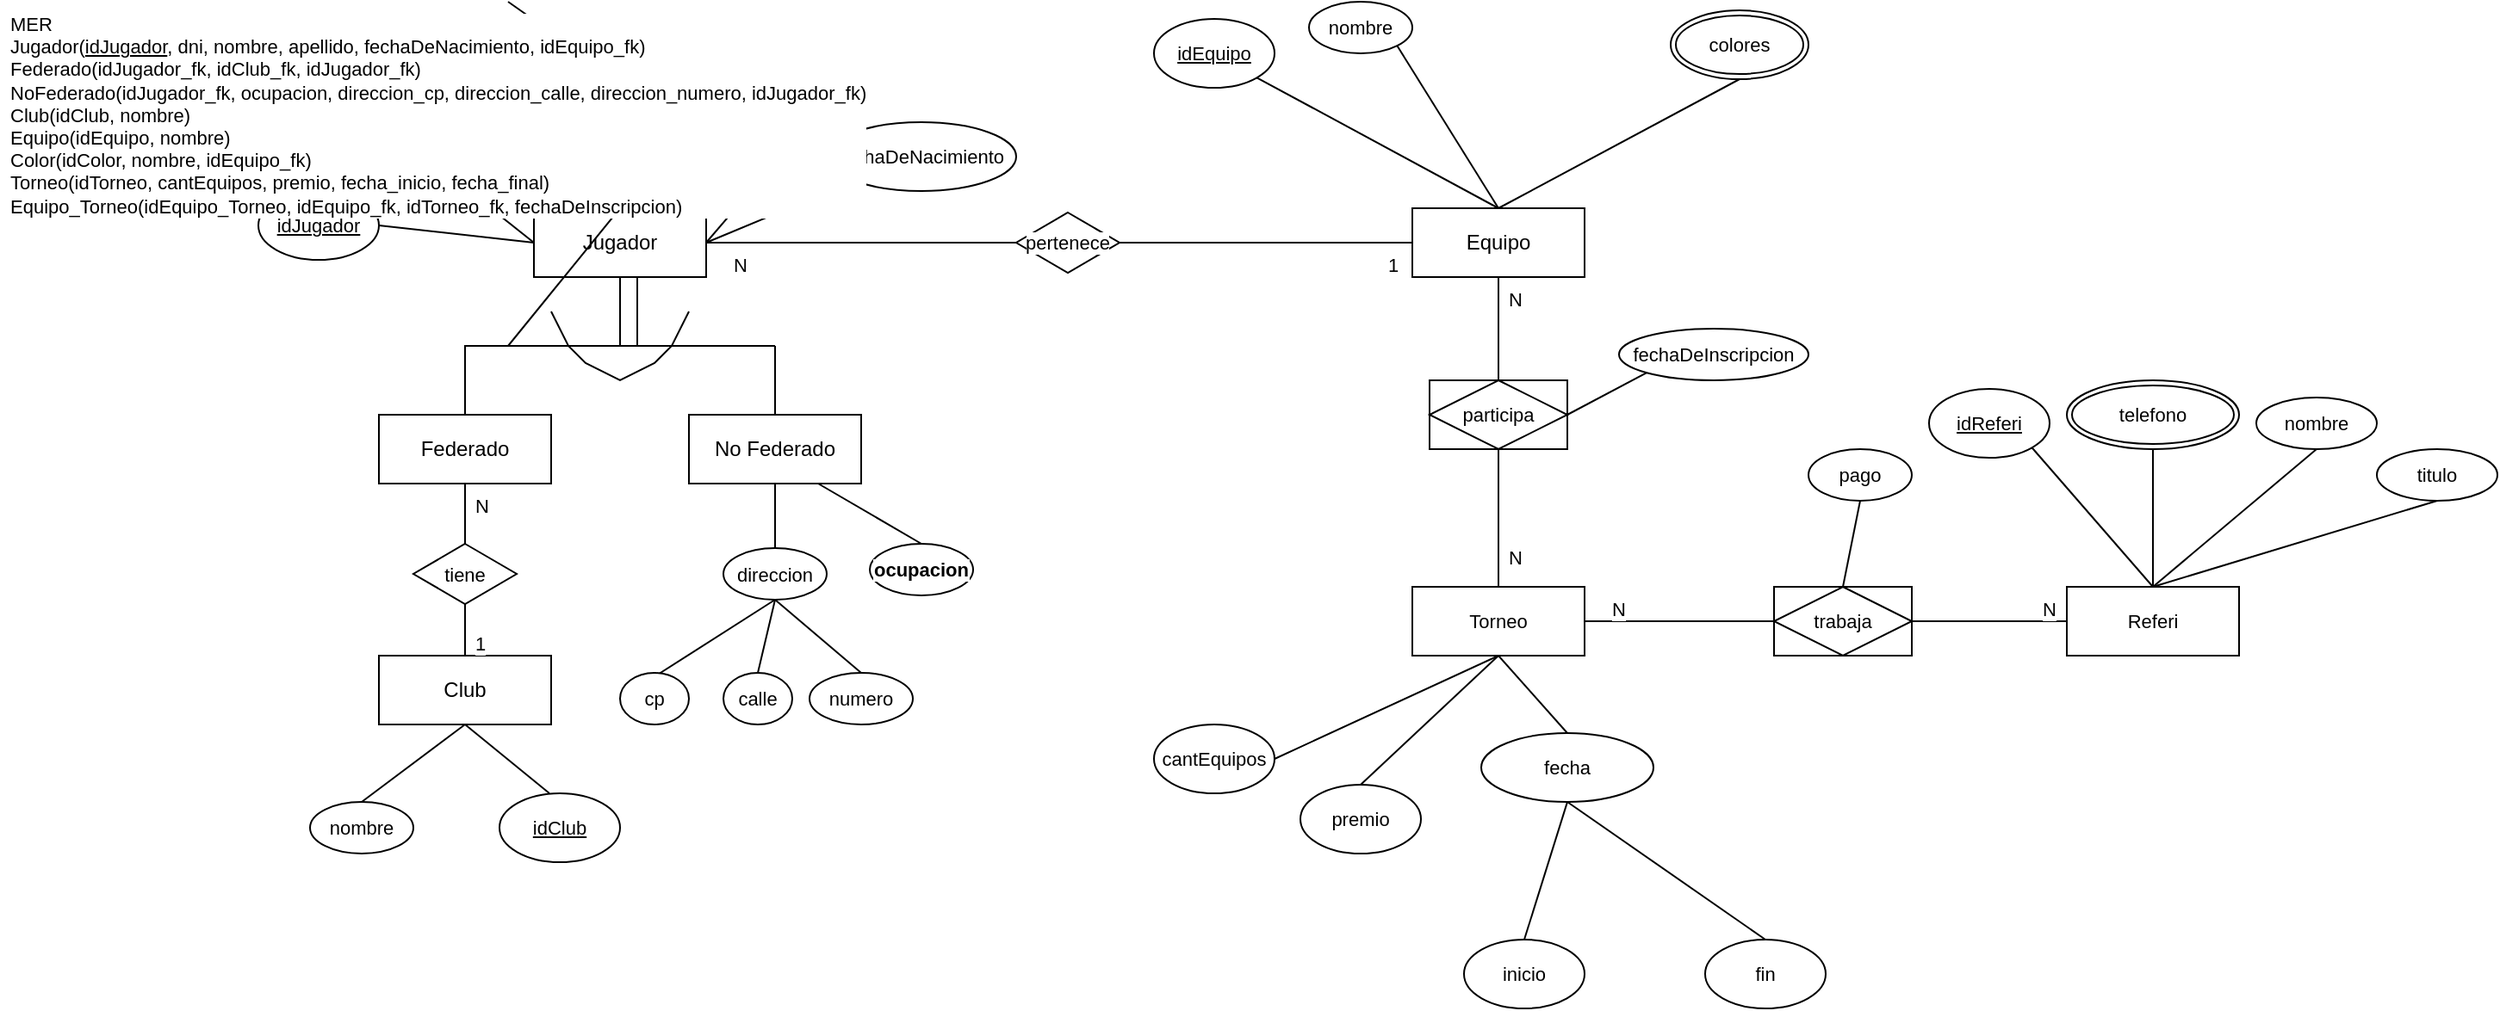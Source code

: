 <mxfile version="28.2.4">
  <diagram name="Página-1" id="o_vclZa8i1B72Egsuipd">
    <mxGraphModel dx="2219" dy="1725" grid="1" gridSize="10" guides="1" tooltips="1" connect="1" arrows="1" fold="1" page="1" pageScale="1" pageWidth="827" pageHeight="1169" math="0" shadow="0">
      <root>
        <mxCell id="0" />
        <mxCell id="1" parent="0" />
        <mxCell id="Htsk9jUAKjOqGIlY0f94-7" style="edgeStyle=none;shape=connector;rounded=0;orthogonalLoop=1;jettySize=auto;html=1;exitX=0.5;exitY=1;exitDx=0;exitDy=0;entryX=0.5;entryY=0;entryDx=0;entryDy=0;strokeColor=default;align=center;verticalAlign=middle;fontFamily=Helvetica;fontSize=11;fontColor=default;labelBackgroundColor=default;endArrow=none;" edge="1" parent="1" source="Htsk9jUAKjOqGIlY0f94-2" target="Htsk9jUAKjOqGIlY0f94-3">
          <mxGeometry relative="1" as="geometry">
            <Array as="points">
              <mxPoint x="150" y="60" />
              <mxPoint x="240" y="60" />
              <mxPoint x="60" y="60" />
            </Array>
          </mxGeometry>
        </mxCell>
        <mxCell id="Htsk9jUAKjOqGIlY0f94-39" style="edgeStyle=none;shape=connector;rounded=0;orthogonalLoop=1;jettySize=auto;html=1;exitX=1;exitY=0.5;exitDx=0;exitDy=0;entryX=0;entryY=0.5;entryDx=0;entryDy=0;strokeColor=default;align=center;verticalAlign=middle;fontFamily=Helvetica;fontSize=11;fontColor=default;labelBackgroundColor=default;endArrow=none;" edge="1" parent="1" source="Htsk9jUAKjOqGIlY0f94-51" target="Htsk9jUAKjOqGIlY0f94-38">
          <mxGeometry relative="1" as="geometry" />
        </mxCell>
        <mxCell id="Htsk9jUAKjOqGIlY0f94-2" value="Jugador" style="whiteSpace=wrap;html=1;align=center;" vertex="1" parent="1">
          <mxGeometry x="100" y="-20" width="100" height="40" as="geometry" />
        </mxCell>
        <mxCell id="Htsk9jUAKjOqGIlY0f94-3" value="Federado" style="whiteSpace=wrap;html=1;align=center;" vertex="1" parent="1">
          <mxGeometry x="10" y="100" width="100" height="40" as="geometry" />
        </mxCell>
        <mxCell id="Htsk9jUAKjOqGIlY0f94-9" style="edgeStyle=none;shape=connector;rounded=0;orthogonalLoop=1;jettySize=auto;html=1;exitX=0.5;exitY=0;exitDx=0;exitDy=0;strokeColor=default;align=center;verticalAlign=middle;fontFamily=Helvetica;fontSize=11;fontColor=default;labelBackgroundColor=default;endArrow=none;" edge="1" parent="1" source="Htsk9jUAKjOqGIlY0f94-4">
          <mxGeometry relative="1" as="geometry">
            <mxPoint x="240" y="60" as="targetPoint" />
          </mxGeometry>
        </mxCell>
        <mxCell id="Htsk9jUAKjOqGIlY0f94-4" value="No Federado" style="whiteSpace=wrap;html=1;align=center;" vertex="1" parent="1">
          <mxGeometry x="190" y="100" width="100" height="40" as="geometry" />
        </mxCell>
        <mxCell id="Htsk9jUAKjOqGIlY0f94-11" value="" style="endArrow=none;html=1;rounded=0;strokeColor=default;align=center;verticalAlign=middle;fontFamily=Helvetica;fontSize=11;fontColor=default;labelBackgroundColor=default;" edge="1" parent="1">
          <mxGeometry width="50" height="50" relative="1" as="geometry">
            <mxPoint x="110" y="40" as="sourcePoint" />
            <mxPoint x="190" y="40" as="targetPoint" />
            <Array as="points">
              <mxPoint x="120" y="60" />
              <mxPoint x="130" y="70" />
              <mxPoint x="150" y="80" />
              <mxPoint x="170" y="70" />
              <mxPoint x="180" y="60" />
            </Array>
          </mxGeometry>
        </mxCell>
        <mxCell id="Htsk9jUAKjOqGIlY0f94-12" value="" style="endArrow=none;html=1;rounded=0;strokeColor=default;align=center;verticalAlign=middle;fontFamily=Helvetica;fontSize=11;fontColor=default;labelBackgroundColor=default;" edge="1" parent="1">
          <mxGeometry width="50" height="50" relative="1" as="geometry">
            <mxPoint x="160" y="60" as="sourcePoint" />
            <mxPoint x="160" y="20" as="targetPoint" />
          </mxGeometry>
        </mxCell>
        <mxCell id="Htsk9jUAKjOqGIlY0f94-20" style="edgeStyle=none;shape=connector;rounded=0;orthogonalLoop=1;jettySize=auto;html=1;exitX=1;exitY=1;exitDx=0;exitDy=0;entryX=0;entryY=0.5;entryDx=0;entryDy=0;strokeColor=default;align=center;verticalAlign=middle;fontFamily=Helvetica;fontSize=11;fontColor=default;labelBackgroundColor=default;endArrow=none;" edge="1" parent="1" source="Htsk9jUAKjOqGIlY0f94-13" target="Htsk9jUAKjOqGIlY0f94-2">
          <mxGeometry relative="1" as="geometry" />
        </mxCell>
        <mxCell id="Htsk9jUAKjOqGIlY0f94-13" value="dni" style="ellipse;whiteSpace=wrap;html=1;align=center;fontFamily=Helvetica;fontSize=11;fontColor=default;labelBackgroundColor=default;" vertex="1" parent="1">
          <mxGeometry x="10" y="-70" width="40" height="30" as="geometry" />
        </mxCell>
        <mxCell id="Htsk9jUAKjOqGIlY0f94-22" style="edgeStyle=none;shape=connector;rounded=0;orthogonalLoop=1;jettySize=auto;html=1;exitX=0.5;exitY=1;exitDx=0;exitDy=0;entryX=0.5;entryY=0;entryDx=0;entryDy=0;strokeColor=default;align=center;verticalAlign=middle;fontFamily=Helvetica;fontSize=11;fontColor=default;labelBackgroundColor=default;endArrow=none;" edge="1" parent="1" source="Htsk9jUAKjOqGIlY0f94-14" target="Htsk9jUAKjOqGIlY0f94-2">
          <mxGeometry relative="1" as="geometry" />
        </mxCell>
        <mxCell id="Htsk9jUAKjOqGIlY0f94-14" value="nombre" style="ellipse;whiteSpace=wrap;html=1;align=center;fontFamily=Helvetica;fontSize=11;fontColor=default;labelBackgroundColor=default;" vertex="1" parent="1">
          <mxGeometry x="70" y="-110" width="60" height="30" as="geometry" />
        </mxCell>
        <mxCell id="Htsk9jUAKjOqGIlY0f94-23" style="edgeStyle=none;shape=connector;rounded=0;orthogonalLoop=1;jettySize=auto;html=1;exitX=0.5;exitY=1;exitDx=0;exitDy=0;entryX=0.5;entryY=0;entryDx=0;entryDy=0;strokeColor=default;align=center;verticalAlign=middle;fontFamily=Helvetica;fontSize=11;fontColor=default;labelBackgroundColor=default;endArrow=none;" edge="1" parent="1" source="Htsk9jUAKjOqGIlY0f94-101" target="Htsk9jUAKjOqGIlY0f94-2">
          <mxGeometry relative="1" as="geometry" />
        </mxCell>
        <mxCell id="Htsk9jUAKjOqGIlY0f94-15" value="apellido" style="ellipse;whiteSpace=wrap;html=1;align=center;fontFamily=Helvetica;fontSize=11;fontColor=default;labelBackgroundColor=default;" vertex="1" parent="1">
          <mxGeometry x="140" y="-110" width="60" height="30" as="geometry" />
        </mxCell>
        <mxCell id="Htsk9jUAKjOqGIlY0f94-24" style="edgeStyle=none;shape=connector;rounded=0;orthogonalLoop=1;jettySize=auto;html=1;exitX=0.5;exitY=1;exitDx=0;exitDy=0;entryX=1;entryY=0.5;entryDx=0;entryDy=0;strokeColor=default;align=center;verticalAlign=middle;fontFamily=Helvetica;fontSize=11;fontColor=default;labelBackgroundColor=default;endArrow=none;" edge="1" parent="1" source="Htsk9jUAKjOqGIlY0f94-16" target="Htsk9jUAKjOqGIlY0f94-2">
          <mxGeometry relative="1" as="geometry" />
        </mxCell>
        <mxCell id="Htsk9jUAKjOqGIlY0f94-16" value="edad" style="ellipse;whiteSpace=wrap;html=1;align=center;dashed=1;fontFamily=Helvetica;fontSize=11;fontColor=default;labelBackgroundColor=default;" vertex="1" parent="1">
          <mxGeometry x="230" y="-100" width="60" height="30" as="geometry" />
        </mxCell>
        <mxCell id="Htsk9jUAKjOqGIlY0f94-25" style="edgeStyle=none;shape=connector;rounded=0;orthogonalLoop=1;jettySize=auto;html=1;exitX=0;exitY=1;exitDx=0;exitDy=0;entryX=1;entryY=0.5;entryDx=0;entryDy=0;strokeColor=default;align=center;verticalAlign=middle;fontFamily=Helvetica;fontSize=11;fontColor=default;labelBackgroundColor=default;endArrow=none;" edge="1" parent="1" source="Htsk9jUAKjOqGIlY0f94-17" target="Htsk9jUAKjOqGIlY0f94-2">
          <mxGeometry relative="1" as="geometry" />
        </mxCell>
        <mxCell id="Htsk9jUAKjOqGIlY0f94-17" value="fechaDeNacimiento" style="ellipse;whiteSpace=wrap;html=1;align=center;fontFamily=Helvetica;fontSize=11;fontColor=default;labelBackgroundColor=default;" vertex="1" parent="1">
          <mxGeometry x="270" y="-70" width="110" height="40" as="geometry" />
        </mxCell>
        <mxCell id="Htsk9jUAKjOqGIlY0f94-19" style="edgeStyle=none;shape=connector;rounded=0;orthogonalLoop=1;jettySize=auto;html=1;exitX=1;exitY=0.5;exitDx=0;exitDy=0;entryX=0;entryY=0.5;entryDx=0;entryDy=0;strokeColor=default;align=center;verticalAlign=middle;fontFamily=Helvetica;fontSize=11;fontColor=default;labelBackgroundColor=default;endArrow=none;" edge="1" parent="1" source="Htsk9jUAKjOqGIlY0f94-18" target="Htsk9jUAKjOqGIlY0f94-2">
          <mxGeometry relative="1" as="geometry" />
        </mxCell>
        <mxCell id="Htsk9jUAKjOqGIlY0f94-18" value="idJugador" style="ellipse;whiteSpace=wrap;html=1;align=center;fontStyle=4;fontFamily=Helvetica;fontSize=11;fontColor=default;labelBackgroundColor=default;" vertex="1" parent="1">
          <mxGeometry x="-60" y="-30" width="70" height="40" as="geometry" />
        </mxCell>
        <mxCell id="Htsk9jUAKjOqGIlY0f94-29" style="edgeStyle=none;shape=connector;rounded=0;orthogonalLoop=1;jettySize=auto;html=1;exitX=0.5;exitY=0;exitDx=0;exitDy=0;entryX=0.75;entryY=1;entryDx=0;entryDy=0;strokeColor=default;align=center;verticalAlign=middle;fontFamily=Helvetica;fontSize=11;fontColor=default;labelBackgroundColor=default;endArrow=none;" edge="1" parent="1" source="Htsk9jUAKjOqGIlY0f94-28" target="Htsk9jUAKjOqGIlY0f94-4">
          <mxGeometry relative="1" as="geometry" />
        </mxCell>
        <mxCell id="Htsk9jUAKjOqGIlY0f94-28" value="ocupacion" style="ellipse;whiteSpace=wrap;html=1;align=center;fontFamily=Helvetica;fontSize=11;fontColor=default;labelBackgroundColor=default;fontStyle=1" vertex="1" parent="1">
          <mxGeometry x="295" y="175" width="60" height="30" as="geometry" />
        </mxCell>
        <mxCell id="Htsk9jUAKjOqGIlY0f94-31" value="" style="edgeStyle=none;shape=connector;rounded=0;orthogonalLoop=1;jettySize=auto;html=1;strokeColor=default;align=center;verticalAlign=middle;fontFamily=Helvetica;fontSize=11;fontColor=default;labelBackgroundColor=default;endArrow=none;entryX=0.5;entryY=1;entryDx=0;entryDy=0;" edge="1" parent="1" source="Htsk9jUAKjOqGIlY0f94-30" target="Htsk9jUAKjOqGIlY0f94-4">
          <mxGeometry relative="1" as="geometry" />
        </mxCell>
        <mxCell id="Htsk9jUAKjOqGIlY0f94-35" style="edgeStyle=none;shape=connector;rounded=0;orthogonalLoop=1;jettySize=auto;html=1;exitX=0.5;exitY=1;exitDx=0;exitDy=0;entryX=0.5;entryY=0;entryDx=0;entryDy=0;strokeColor=default;align=center;verticalAlign=middle;fontFamily=Helvetica;fontSize=11;fontColor=default;labelBackgroundColor=default;endArrow=none;" edge="1" parent="1" source="Htsk9jUAKjOqGIlY0f94-30" target="Htsk9jUAKjOqGIlY0f94-32">
          <mxGeometry relative="1" as="geometry" />
        </mxCell>
        <mxCell id="Htsk9jUAKjOqGIlY0f94-36" style="edgeStyle=none;shape=connector;rounded=0;orthogonalLoop=1;jettySize=auto;html=1;exitX=0.5;exitY=1;exitDx=0;exitDy=0;entryX=0.5;entryY=0;entryDx=0;entryDy=0;strokeColor=default;align=center;verticalAlign=middle;fontFamily=Helvetica;fontSize=11;fontColor=default;labelBackgroundColor=default;endArrow=none;" edge="1" parent="1" source="Htsk9jUAKjOqGIlY0f94-30" target="Htsk9jUAKjOqGIlY0f94-33">
          <mxGeometry relative="1" as="geometry" />
        </mxCell>
        <mxCell id="Htsk9jUAKjOqGIlY0f94-37" style="edgeStyle=none;shape=connector;rounded=0;orthogonalLoop=1;jettySize=auto;html=1;exitX=0.5;exitY=1;exitDx=0;exitDy=0;entryX=0;entryY=0.5;entryDx=0;entryDy=0;strokeColor=default;align=center;verticalAlign=middle;fontFamily=Helvetica;fontSize=11;fontColor=default;labelBackgroundColor=default;endArrow=none;" edge="1" parent="1" source="Htsk9jUAKjOqGIlY0f94-30" target="Htsk9jUAKjOqGIlY0f94-34">
          <mxGeometry relative="1" as="geometry" />
        </mxCell>
        <mxCell id="Htsk9jUAKjOqGIlY0f94-30" value="direccion" style="ellipse;whiteSpace=wrap;html=1;align=center;fontFamily=Helvetica;fontSize=11;fontColor=default;labelBackgroundColor=default;" vertex="1" parent="1">
          <mxGeometry x="210" y="177.5" width="60" height="30" as="geometry" />
        </mxCell>
        <mxCell id="Htsk9jUAKjOqGIlY0f94-32" value="numero" style="ellipse;whiteSpace=wrap;html=1;align=center;fontFamily=Helvetica;fontSize=11;fontColor=default;labelBackgroundColor=default;" vertex="1" parent="1">
          <mxGeometry x="260" y="250" width="60" height="30" as="geometry" />
        </mxCell>
        <mxCell id="Htsk9jUAKjOqGIlY0f94-33" value="calle" style="ellipse;whiteSpace=wrap;html=1;align=center;fontFamily=Helvetica;fontSize=11;fontColor=default;labelBackgroundColor=default;" vertex="1" parent="1">
          <mxGeometry x="210" y="250" width="40" height="30" as="geometry" />
        </mxCell>
        <mxCell id="Htsk9jUAKjOqGIlY0f94-34" value="cp" style="ellipse;whiteSpace=wrap;html=1;align=center;fontFamily=Helvetica;fontSize=11;fontColor=default;labelBackgroundColor=default;" vertex="1" parent="1">
          <mxGeometry x="150" y="250" width="40" height="30" as="geometry" />
        </mxCell>
        <mxCell id="Htsk9jUAKjOqGIlY0f94-68" style="edgeStyle=none;shape=connector;rounded=0;orthogonalLoop=1;jettySize=auto;html=1;exitX=0.5;exitY=1;exitDx=0;exitDy=0;entryX=0.5;entryY=0;entryDx=0;entryDy=0;strokeColor=default;align=center;verticalAlign=middle;fontFamily=Helvetica;fontSize=11;fontColor=default;labelBackgroundColor=default;endArrow=none;" edge="1" parent="1" source="Htsk9jUAKjOqGIlY0f94-38" target="Htsk9jUAKjOqGIlY0f94-67">
          <mxGeometry relative="1" as="geometry" />
        </mxCell>
        <mxCell id="Htsk9jUAKjOqGIlY0f94-38" value="Equipo" style="whiteSpace=wrap;html=1;align=center;" vertex="1" parent="1">
          <mxGeometry x="610" y="-20" width="100" height="40" as="geometry" />
        </mxCell>
        <mxCell id="Htsk9jUAKjOqGIlY0f94-41" style="edgeStyle=none;shape=connector;rounded=0;orthogonalLoop=1;jettySize=auto;html=1;exitX=0.5;exitY=0;exitDx=0;exitDy=0;entryX=0.5;entryY=1;entryDx=0;entryDy=0;strokeColor=default;align=center;verticalAlign=middle;fontFamily=Helvetica;fontSize=11;fontColor=default;labelBackgroundColor=default;endArrow=none;" edge="1" parent="1" source="Htsk9jUAKjOqGIlY0f94-42" target="Htsk9jUAKjOqGIlY0f94-3">
          <mxGeometry relative="1" as="geometry" />
        </mxCell>
        <mxCell id="Htsk9jUAKjOqGIlY0f94-40" value="Club" style="whiteSpace=wrap;html=1;align=center;" vertex="1" parent="1">
          <mxGeometry x="10" y="240" width="100" height="40" as="geometry" />
        </mxCell>
        <mxCell id="Htsk9jUAKjOqGIlY0f94-43" value="" style="edgeStyle=none;shape=connector;rounded=0;orthogonalLoop=1;jettySize=auto;html=1;exitX=0.5;exitY=0;exitDx=0;exitDy=0;entryX=0.5;entryY=1;entryDx=0;entryDy=0;strokeColor=default;align=center;verticalAlign=middle;fontFamily=Helvetica;fontSize=11;fontColor=default;labelBackgroundColor=default;endArrow=none;" edge="1" parent="1" source="Htsk9jUAKjOqGIlY0f94-40" target="Htsk9jUAKjOqGIlY0f94-42">
          <mxGeometry relative="1" as="geometry">
            <mxPoint x="60" y="230" as="sourcePoint" />
            <mxPoint x="60" y="140" as="targetPoint" />
          </mxGeometry>
        </mxCell>
        <mxCell id="Htsk9jUAKjOqGIlY0f94-42" value="tiene" style="shape=rhombus;perimeter=rhombusPerimeter;whiteSpace=wrap;html=1;align=center;fontFamily=Helvetica;fontSize=11;fontColor=default;labelBackgroundColor=default;" vertex="1" parent="1">
          <mxGeometry x="30" y="175" width="60" height="35" as="geometry" />
        </mxCell>
        <mxCell id="Htsk9jUAKjOqGIlY0f94-45" style="edgeStyle=none;shape=connector;rounded=0;orthogonalLoop=1;jettySize=auto;html=1;exitX=0.414;exitY=0;exitDx=0;exitDy=0;entryX=0.5;entryY=1;entryDx=0;entryDy=0;strokeColor=default;align=center;verticalAlign=middle;fontFamily=Helvetica;fontSize=11;fontColor=default;labelBackgroundColor=default;endArrow=none;exitPerimeter=0;" edge="1" parent="1" source="Htsk9jUAKjOqGIlY0f94-44" target="Htsk9jUAKjOqGIlY0f94-40">
          <mxGeometry relative="1" as="geometry" />
        </mxCell>
        <mxCell id="Htsk9jUAKjOqGIlY0f94-44" value="idClub" style="ellipse;whiteSpace=wrap;html=1;align=center;fontStyle=4;fontFamily=Helvetica;fontSize=11;fontColor=default;labelBackgroundColor=default;" vertex="1" parent="1">
          <mxGeometry x="80" y="320" width="70" height="40" as="geometry" />
        </mxCell>
        <mxCell id="Htsk9jUAKjOqGIlY0f94-47" style="edgeStyle=none;shape=connector;rounded=0;orthogonalLoop=1;jettySize=auto;html=1;exitX=0.5;exitY=0;exitDx=0;exitDy=0;strokeColor=default;align=center;verticalAlign=middle;fontFamily=Helvetica;fontSize=11;fontColor=default;labelBackgroundColor=default;endArrow=none;entryX=0.5;entryY=1;entryDx=0;entryDy=0;" edge="1" parent="1" source="Htsk9jUAKjOqGIlY0f94-46" target="Htsk9jUAKjOqGIlY0f94-40">
          <mxGeometry relative="1" as="geometry">
            <mxPoint x="10" y="260" as="targetPoint" />
          </mxGeometry>
        </mxCell>
        <mxCell id="Htsk9jUAKjOqGIlY0f94-46" value="nombre" style="ellipse;whiteSpace=wrap;html=1;align=center;fontFamily=Helvetica;fontSize=11;fontColor=default;labelBackgroundColor=default;" vertex="1" parent="1">
          <mxGeometry x="-30" y="325" width="60" height="30" as="geometry" />
        </mxCell>
        <mxCell id="Htsk9jUAKjOqGIlY0f94-49" value="1" style="text;strokeColor=none;fillColor=none;spacingLeft=4;spacingRight=4;overflow=hidden;rotatable=0;points=[[0,0.5],[1,0.5]];portConstraint=eastwest;fontSize=11;whiteSpace=wrap;html=1;fontFamily=Helvetica;fontColor=default;labelBackgroundColor=default;" vertex="1" parent="1">
          <mxGeometry x="60" y="220" width="40" height="30" as="geometry" />
        </mxCell>
        <mxCell id="Htsk9jUAKjOqGIlY0f94-50" value="N" style="text;strokeColor=none;fillColor=none;spacingLeft=4;spacingRight=4;overflow=hidden;rotatable=0;points=[[0,0.5],[1,0.5]];portConstraint=eastwest;fontSize=11;whiteSpace=wrap;html=1;fontFamily=Helvetica;fontColor=default;labelBackgroundColor=default;" vertex="1" parent="1">
          <mxGeometry x="60" y="140" width="40" height="30" as="geometry" />
        </mxCell>
        <mxCell id="Htsk9jUAKjOqGIlY0f94-52" value="" style="edgeStyle=none;shape=connector;rounded=0;orthogonalLoop=1;jettySize=auto;html=1;exitX=1;exitY=0.5;exitDx=0;exitDy=0;entryX=0;entryY=0.5;entryDx=0;entryDy=0;strokeColor=default;align=center;verticalAlign=middle;fontFamily=Helvetica;fontSize=11;fontColor=default;labelBackgroundColor=default;endArrow=none;" edge="1" parent="1" source="Htsk9jUAKjOqGIlY0f94-2" target="Htsk9jUAKjOqGIlY0f94-51">
          <mxGeometry relative="1" as="geometry">
            <mxPoint x="200" as="sourcePoint" />
            <mxPoint x="610" as="targetPoint" />
          </mxGeometry>
        </mxCell>
        <mxCell id="Htsk9jUAKjOqGIlY0f94-51" value="pertenece" style="shape=rhombus;perimeter=rhombusPerimeter;whiteSpace=wrap;html=1;align=center;fontFamily=Helvetica;fontSize=11;fontColor=default;labelBackgroundColor=default;" vertex="1" parent="1">
          <mxGeometry x="380" y="-17.5" width="60" height="35" as="geometry" />
        </mxCell>
        <mxCell id="Htsk9jUAKjOqGIlY0f94-53" value="N" style="text;strokeColor=none;fillColor=none;spacingLeft=4;spacingRight=4;overflow=hidden;rotatable=0;points=[[0,0.5],[1,0.5]];portConstraint=eastwest;fontSize=11;whiteSpace=wrap;html=1;fontFamily=Helvetica;fontColor=default;labelBackgroundColor=default;" vertex="1" parent="1">
          <mxGeometry x="210" width="20" height="30" as="geometry" />
        </mxCell>
        <mxCell id="Htsk9jUAKjOqGIlY0f94-54" value="1" style="text;strokeColor=none;fillColor=none;spacingLeft=4;spacingRight=4;overflow=hidden;rotatable=0;points=[[0,0.5],[1,0.5]];portConstraint=eastwest;fontSize=11;whiteSpace=wrap;html=1;fontFamily=Helvetica;fontColor=default;labelBackgroundColor=default;" vertex="1" parent="1">
          <mxGeometry x="590" width="20" height="30" as="geometry" />
        </mxCell>
        <mxCell id="Htsk9jUAKjOqGIlY0f94-58" style="edgeStyle=none;shape=connector;rounded=0;orthogonalLoop=1;jettySize=auto;html=1;exitX=1;exitY=1;exitDx=0;exitDy=0;entryX=0.5;entryY=0;entryDx=0;entryDy=0;strokeColor=default;align=center;verticalAlign=middle;fontFamily=Helvetica;fontSize=11;fontColor=default;labelBackgroundColor=default;endArrow=none;" edge="1" parent="1" source="Htsk9jUAKjOqGIlY0f94-55" target="Htsk9jUAKjOqGIlY0f94-38">
          <mxGeometry relative="1" as="geometry" />
        </mxCell>
        <mxCell id="Htsk9jUAKjOqGIlY0f94-55" value="nombre" style="ellipse;whiteSpace=wrap;html=1;align=center;fontFamily=Helvetica;fontSize=11;fontColor=default;labelBackgroundColor=default;" vertex="1" parent="1">
          <mxGeometry x="550" y="-140" width="60" height="30" as="geometry" />
        </mxCell>
        <mxCell id="Htsk9jUAKjOqGIlY0f94-104" style="edgeStyle=none;shape=connector;rounded=0;orthogonalLoop=1;jettySize=auto;html=1;exitX=0;exitY=1;exitDx=0;exitDy=0;entryX=1;entryY=0.5;entryDx=0;entryDy=0;strokeColor=default;align=center;verticalAlign=middle;fontFamily=Helvetica;fontSize=11;fontColor=default;labelBackgroundColor=default;endArrow=none;" edge="1" parent="1" source="Htsk9jUAKjOqGIlY0f94-56" target="Htsk9jUAKjOqGIlY0f94-72">
          <mxGeometry relative="1" as="geometry" />
        </mxCell>
        <mxCell id="Htsk9jUAKjOqGIlY0f94-56" value="fechaDeInscripcion" style="ellipse;whiteSpace=wrap;html=1;align=center;fontFamily=Helvetica;fontSize=11;fontColor=default;labelBackgroundColor=default;" vertex="1" parent="1">
          <mxGeometry x="730" y="50" width="110" height="30" as="geometry" />
        </mxCell>
        <mxCell id="Htsk9jUAKjOqGIlY0f94-63" style="edgeStyle=none;shape=connector;rounded=0;orthogonalLoop=1;jettySize=auto;html=1;exitX=0.5;exitY=1;exitDx=0;exitDy=0;entryX=0.5;entryY=0;entryDx=0;entryDy=0;strokeColor=default;align=center;verticalAlign=middle;fontFamily=Helvetica;fontSize=11;fontColor=default;labelBackgroundColor=default;endArrow=none;" edge="1" parent="1" source="Htsk9jUAKjOqGIlY0f94-61" target="Htsk9jUAKjOqGIlY0f94-38">
          <mxGeometry relative="1" as="geometry" />
        </mxCell>
        <mxCell id="Htsk9jUAKjOqGIlY0f94-61" value="colores" style="ellipse;shape=doubleEllipse;margin=3;whiteSpace=wrap;html=1;align=center;fontFamily=Helvetica;fontSize=11;fontColor=default;labelBackgroundColor=default;" vertex="1" parent="1">
          <mxGeometry x="760" y="-135" width="80" height="40" as="geometry" />
        </mxCell>
        <mxCell id="Htsk9jUAKjOqGIlY0f94-66" style="edgeStyle=none;shape=connector;rounded=0;orthogonalLoop=1;jettySize=auto;html=1;exitX=1;exitY=1;exitDx=0;exitDy=0;strokeColor=default;align=center;verticalAlign=middle;fontFamily=Helvetica;fontSize=11;fontColor=default;labelBackgroundColor=default;endArrow=none;" edge="1" parent="1" source="Htsk9jUAKjOqGIlY0f94-65">
          <mxGeometry relative="1" as="geometry">
            <mxPoint x="660" y="-20" as="targetPoint" />
          </mxGeometry>
        </mxCell>
        <mxCell id="Htsk9jUAKjOqGIlY0f94-65" value="idEquipo" style="ellipse;whiteSpace=wrap;html=1;align=center;fontStyle=4;fontFamily=Helvetica;fontSize=11;fontColor=default;labelBackgroundColor=default;" vertex="1" parent="1">
          <mxGeometry x="460" y="-130" width="70" height="40" as="geometry" />
        </mxCell>
        <mxCell id="Htsk9jUAKjOqGIlY0f94-87" style="edgeStyle=none;shape=connector;rounded=0;orthogonalLoop=1;jettySize=auto;html=1;exitX=1;exitY=0.5;exitDx=0;exitDy=0;entryX=0;entryY=0.5;entryDx=0;entryDy=0;strokeColor=default;align=center;verticalAlign=middle;fontFamily=Helvetica;fontSize=11;fontColor=default;labelBackgroundColor=default;endArrow=none;" edge="1" parent="1" source="Htsk9jUAKjOqGIlY0f94-67" target="Htsk9jUAKjOqGIlY0f94-85">
          <mxGeometry relative="1" as="geometry" />
        </mxCell>
        <mxCell id="Htsk9jUAKjOqGIlY0f94-67" value="Torneo" style="whiteSpace=wrap;html=1;align=center;fontFamily=Helvetica;fontSize=11;fontColor=default;labelBackgroundColor=default;" vertex="1" parent="1">
          <mxGeometry x="610" y="200" width="100" height="40" as="geometry" />
        </mxCell>
        <mxCell id="Htsk9jUAKjOqGIlY0f94-70" value="N" style="text;strokeColor=none;fillColor=none;spacingLeft=4;spacingRight=4;overflow=hidden;rotatable=0;points=[[0,0.5],[1,0.5]];portConstraint=eastwest;fontSize=11;whiteSpace=wrap;html=1;fontFamily=Helvetica;fontColor=default;labelBackgroundColor=default;" vertex="1" parent="1">
          <mxGeometry x="660" y="170" width="20" height="30" as="geometry" />
        </mxCell>
        <mxCell id="Htsk9jUAKjOqGIlY0f94-71" value="N" style="text;strokeColor=none;fillColor=none;spacingLeft=4;spacingRight=4;overflow=hidden;rotatable=0;points=[[0,0.5],[1,0.5]];portConstraint=eastwest;fontSize=11;whiteSpace=wrap;html=1;fontFamily=Helvetica;fontColor=default;labelBackgroundColor=default;" vertex="1" parent="1">
          <mxGeometry x="660" y="20" width="20" height="30" as="geometry" />
        </mxCell>
        <mxCell id="Htsk9jUAKjOqGIlY0f94-72" value="participa" style="shape=associativeEntity;whiteSpace=wrap;html=1;align=center;fontFamily=Helvetica;fontSize=11;fontColor=default;labelBackgroundColor=default;" vertex="1" parent="1">
          <mxGeometry x="620" y="80" width="80" height="40" as="geometry" />
        </mxCell>
        <mxCell id="Htsk9jUAKjOqGIlY0f94-74" style="edgeStyle=none;shape=connector;rounded=0;orthogonalLoop=1;jettySize=auto;html=1;exitX=0.5;exitY=0;exitDx=0;exitDy=0;entryX=0.5;entryY=1;entryDx=0;entryDy=0;strokeColor=default;align=center;verticalAlign=middle;fontFamily=Helvetica;fontSize=11;fontColor=default;labelBackgroundColor=default;endArrow=none;" edge="1" parent="1" source="Htsk9jUAKjOqGIlY0f94-73" target="Htsk9jUAKjOqGIlY0f94-67">
          <mxGeometry relative="1" as="geometry" />
        </mxCell>
        <mxCell id="Htsk9jUAKjOqGIlY0f94-78" style="edgeStyle=none;shape=connector;rounded=0;orthogonalLoop=1;jettySize=auto;html=1;exitX=0.5;exitY=1;exitDx=0;exitDy=0;entryX=0.5;entryY=0;entryDx=0;entryDy=0;strokeColor=default;align=center;verticalAlign=middle;fontFamily=Helvetica;fontSize=11;fontColor=default;labelBackgroundColor=default;endArrow=none;" edge="1" parent="1" source="Htsk9jUAKjOqGIlY0f94-73" target="Htsk9jUAKjOqGIlY0f94-76">
          <mxGeometry relative="1" as="geometry" />
        </mxCell>
        <mxCell id="Htsk9jUAKjOqGIlY0f94-73" value="fecha" style="ellipse;whiteSpace=wrap;html=1;align=center;fontFamily=Helvetica;fontSize=11;fontColor=default;labelBackgroundColor=default;" vertex="1" parent="1">
          <mxGeometry x="650" y="285" width="100" height="40" as="geometry" />
        </mxCell>
        <mxCell id="Htsk9jUAKjOqGIlY0f94-77" style="edgeStyle=none;shape=connector;rounded=0;orthogonalLoop=1;jettySize=auto;html=1;exitX=0.5;exitY=0;exitDx=0;exitDy=0;entryX=0.5;entryY=1;entryDx=0;entryDy=0;strokeColor=default;align=center;verticalAlign=middle;fontFamily=Helvetica;fontSize=11;fontColor=default;labelBackgroundColor=default;endArrow=none;" edge="1" parent="1" source="Htsk9jUAKjOqGIlY0f94-75" target="Htsk9jUAKjOqGIlY0f94-73">
          <mxGeometry relative="1" as="geometry" />
        </mxCell>
        <mxCell id="Htsk9jUAKjOqGIlY0f94-75" value="inicio" style="ellipse;whiteSpace=wrap;html=1;align=center;fontFamily=Helvetica;fontSize=11;fontColor=default;labelBackgroundColor=default;" vertex="1" parent="1">
          <mxGeometry x="640" y="405" width="70" height="40" as="geometry" />
        </mxCell>
        <mxCell id="Htsk9jUAKjOqGIlY0f94-76" value="fin" style="ellipse;whiteSpace=wrap;html=1;align=center;fontFamily=Helvetica;fontSize=11;fontColor=default;labelBackgroundColor=default;" vertex="1" parent="1">
          <mxGeometry x="780" y="405" width="70" height="40" as="geometry" />
        </mxCell>
        <mxCell id="Htsk9jUAKjOqGIlY0f94-82" style="edgeStyle=none;shape=connector;rounded=0;orthogonalLoop=1;jettySize=auto;html=1;exitX=0.5;exitY=0;exitDx=0;exitDy=0;entryX=0.5;entryY=1;entryDx=0;entryDy=0;strokeColor=default;align=center;verticalAlign=middle;fontFamily=Helvetica;fontSize=11;fontColor=default;labelBackgroundColor=default;endArrow=none;" edge="1" parent="1" source="Htsk9jUAKjOqGIlY0f94-79" target="Htsk9jUAKjOqGIlY0f94-67">
          <mxGeometry relative="1" as="geometry" />
        </mxCell>
        <mxCell id="Htsk9jUAKjOqGIlY0f94-79" value="premio" style="ellipse;whiteSpace=wrap;html=1;align=center;fontFamily=Helvetica;fontSize=11;fontColor=default;labelBackgroundColor=default;" vertex="1" parent="1">
          <mxGeometry x="545" y="315" width="70" height="40" as="geometry" />
        </mxCell>
        <mxCell id="Htsk9jUAKjOqGIlY0f94-84" style="edgeStyle=none;shape=connector;rounded=0;orthogonalLoop=1;jettySize=auto;html=1;exitX=1;exitY=0.5;exitDx=0;exitDy=0;entryX=0.5;entryY=1;entryDx=0;entryDy=0;strokeColor=default;align=center;verticalAlign=middle;fontFamily=Helvetica;fontSize=11;fontColor=default;labelBackgroundColor=default;endArrow=none;" edge="1" parent="1" source="Htsk9jUAKjOqGIlY0f94-83" target="Htsk9jUAKjOqGIlY0f94-67">
          <mxGeometry relative="1" as="geometry" />
        </mxCell>
        <mxCell id="Htsk9jUAKjOqGIlY0f94-83" value="cantEquipos" style="ellipse;whiteSpace=wrap;html=1;align=center;fontFamily=Helvetica;fontSize=11;fontColor=default;labelBackgroundColor=default;" vertex="1" parent="1">
          <mxGeometry x="460" y="280" width="70" height="40" as="geometry" />
        </mxCell>
        <mxCell id="Htsk9jUAKjOqGIlY0f94-85" value="Referi" style="whiteSpace=wrap;html=1;align=center;fontFamily=Helvetica;fontSize=11;fontColor=default;labelBackgroundColor=default;" vertex="1" parent="1">
          <mxGeometry x="990" y="200" width="100" height="40" as="geometry" />
        </mxCell>
        <mxCell id="Htsk9jUAKjOqGIlY0f94-88" value="N" style="text;strokeColor=none;fillColor=none;spacingLeft=4;spacingRight=4;overflow=hidden;rotatable=0;points=[[0,0.5],[1,0.5]];portConstraint=eastwest;fontSize=11;whiteSpace=wrap;html=1;fontFamily=Helvetica;fontColor=default;labelBackgroundColor=default;" vertex="1" parent="1">
          <mxGeometry x="720" y="200" width="20" height="30" as="geometry" />
        </mxCell>
        <mxCell id="Htsk9jUAKjOqGIlY0f94-89" value="N" style="text;strokeColor=none;fillColor=none;spacingLeft=4;spacingRight=4;overflow=hidden;rotatable=0;points=[[0,0.5],[1,0.5]];portConstraint=eastwest;fontSize=11;whiteSpace=wrap;html=1;fontFamily=Helvetica;fontColor=default;labelBackgroundColor=default;" vertex="1" parent="1">
          <mxGeometry x="970" y="200" width="20" height="30" as="geometry" />
        </mxCell>
        <mxCell id="Htsk9jUAKjOqGIlY0f94-90" value="trabaja" style="shape=associativeEntity;whiteSpace=wrap;html=1;align=center;fontFamily=Helvetica;fontSize=11;fontColor=default;labelBackgroundColor=default;" vertex="1" parent="1">
          <mxGeometry x="820" y="200" width="80" height="40" as="geometry" />
        </mxCell>
        <mxCell id="Htsk9jUAKjOqGIlY0f94-92" style="edgeStyle=none;shape=connector;rounded=0;orthogonalLoop=1;jettySize=auto;html=1;exitX=0.5;exitY=1;exitDx=0;exitDy=0;entryX=0.5;entryY=0;entryDx=0;entryDy=0;strokeColor=default;align=center;verticalAlign=middle;fontFamily=Helvetica;fontSize=11;fontColor=default;labelBackgroundColor=default;endArrow=none;" edge="1" parent="1" source="Htsk9jUAKjOqGIlY0f94-91" target="Htsk9jUAKjOqGIlY0f94-85">
          <mxGeometry relative="1" as="geometry" />
        </mxCell>
        <mxCell id="Htsk9jUAKjOqGIlY0f94-91" value="telefono" style="ellipse;shape=doubleEllipse;margin=3;whiteSpace=wrap;html=1;align=center;fontFamily=Helvetica;fontSize=11;fontColor=default;labelBackgroundColor=default;" vertex="1" parent="1">
          <mxGeometry x="990" y="80" width="100" height="40" as="geometry" />
        </mxCell>
        <mxCell id="Htsk9jUAKjOqGIlY0f94-94" style="edgeStyle=none;shape=connector;rounded=0;orthogonalLoop=1;jettySize=auto;html=1;exitX=1;exitY=1;exitDx=0;exitDy=0;strokeColor=default;align=center;verticalAlign=middle;fontFamily=Helvetica;fontSize=11;fontColor=default;labelBackgroundColor=default;endArrow=none;" edge="1" parent="1" source="Htsk9jUAKjOqGIlY0f94-93">
          <mxGeometry relative="1" as="geometry">
            <mxPoint x="1040" y="200" as="targetPoint" />
          </mxGeometry>
        </mxCell>
        <mxCell id="Htsk9jUAKjOqGIlY0f94-93" value="idReferi" style="ellipse;whiteSpace=wrap;html=1;align=center;fontStyle=4;fontFamily=Helvetica;fontSize=11;fontColor=default;labelBackgroundColor=default;" vertex="1" parent="1">
          <mxGeometry x="910" y="85" width="70" height="40" as="geometry" />
        </mxCell>
        <mxCell id="Htsk9jUAKjOqGIlY0f94-99" style="edgeStyle=none;shape=connector;rounded=0;orthogonalLoop=1;jettySize=auto;html=1;exitX=0.5;exitY=1;exitDx=0;exitDy=0;strokeColor=default;align=center;verticalAlign=middle;fontFamily=Helvetica;fontSize=11;fontColor=default;labelBackgroundColor=default;endArrow=none;" edge="1" parent="1" source="Htsk9jUAKjOqGIlY0f94-95">
          <mxGeometry relative="1" as="geometry">
            <mxPoint x="1040" y="200" as="targetPoint" />
          </mxGeometry>
        </mxCell>
        <mxCell id="Htsk9jUAKjOqGIlY0f94-95" value="nombre" style="ellipse;whiteSpace=wrap;html=1;align=center;fontFamily=Helvetica;fontSize=11;fontColor=default;labelBackgroundColor=default;" vertex="1" parent="1">
          <mxGeometry x="1100" y="90" width="70" height="30" as="geometry" />
        </mxCell>
        <mxCell id="Htsk9jUAKjOqGIlY0f94-100" style="edgeStyle=none;shape=connector;rounded=0;orthogonalLoop=1;jettySize=auto;html=1;exitX=0.5;exitY=1;exitDx=0;exitDy=0;strokeColor=default;align=center;verticalAlign=middle;fontFamily=Helvetica;fontSize=11;fontColor=default;labelBackgroundColor=default;endArrow=none;" edge="1" parent="1" source="Htsk9jUAKjOqGIlY0f94-96">
          <mxGeometry relative="1" as="geometry">
            <mxPoint x="1040" y="200" as="targetPoint" />
          </mxGeometry>
        </mxCell>
        <mxCell id="Htsk9jUAKjOqGIlY0f94-96" value="titulo" style="ellipse;whiteSpace=wrap;html=1;align=center;fontFamily=Helvetica;fontSize=11;fontColor=default;labelBackgroundColor=default;" vertex="1" parent="1">
          <mxGeometry x="1170" y="120" width="70" height="30" as="geometry" />
        </mxCell>
        <mxCell id="Htsk9jUAKjOqGIlY0f94-98" style="edgeStyle=none;shape=connector;rounded=0;orthogonalLoop=1;jettySize=auto;html=1;exitX=0.5;exitY=1;exitDx=0;exitDy=0;entryX=0.5;entryY=0;entryDx=0;entryDy=0;strokeColor=default;align=center;verticalAlign=middle;fontFamily=Helvetica;fontSize=11;fontColor=default;labelBackgroundColor=default;endArrow=none;" edge="1" parent="1" source="Htsk9jUAKjOqGIlY0f94-97" target="Htsk9jUAKjOqGIlY0f94-90">
          <mxGeometry relative="1" as="geometry" />
        </mxCell>
        <mxCell id="Htsk9jUAKjOqGIlY0f94-97" value="pago" style="ellipse;whiteSpace=wrap;html=1;align=center;fontFamily=Helvetica;fontSize=11;fontColor=default;labelBackgroundColor=default;" vertex="1" parent="1">
          <mxGeometry x="840" y="120" width="60" height="30" as="geometry" />
        </mxCell>
        <mxCell id="Htsk9jUAKjOqGIlY0f94-105" value="" style="edgeStyle=none;shape=connector;rounded=0;orthogonalLoop=1;jettySize=auto;html=1;exitX=0.5;exitY=1;exitDx=0;exitDy=0;entryX=0.5;entryY=0;entryDx=0;entryDy=0;strokeColor=default;align=center;verticalAlign=middle;fontFamily=Helvetica;fontSize=11;fontColor=default;labelBackgroundColor=default;endArrow=none;" edge="1" parent="1" source="Htsk9jUAKjOqGIlY0f94-15" target="Htsk9jUAKjOqGIlY0f94-101">
          <mxGeometry relative="1" as="geometry">
            <mxPoint x="170" y="-80" as="sourcePoint" />
            <mxPoint x="150" y="-20" as="targetPoint" />
          </mxGeometry>
        </mxCell>
        <mxCell id="Htsk9jUAKjOqGIlY0f94-101" value="MER&lt;div&gt;Jugador(&lt;u&gt;idJugador&lt;/u&gt;, dni, nombre, apellido, fechaDeNacimiento, idEquipo_fk)&lt;/div&gt;&lt;div&gt;Federado(idJugador_fk, idClub_fk, idJugador_fk)&lt;/div&gt;&lt;div&gt;NoFederado(idJugador_fk, ocupacion, direccion_cp, direccion_calle, direccion_numero, idJugador_fk)&lt;/div&gt;&lt;div&gt;Club(idClub, nombre)&lt;/div&gt;&lt;div&gt;Equipo(idEquipo, nombre)&lt;/div&gt;&lt;div&gt;Color(idColor, nombre, idEquipo_fk)&lt;/div&gt;&lt;div&gt;Torneo(idTorneo, cantEquipos, premio, fecha_inicio, fecha_final)&lt;/div&gt;&lt;div&gt;Equipo_Torneo(idEquipo_Torneo, idEquipo_fk, idTorneo_fk, fechaDeInscripcion)&lt;/div&gt;" style="text;strokeColor=none;fillColor=none;spacingLeft=4;spacingRight=4;overflow=hidden;rotatable=0;points=[[0,0.5],[1,0.5]];portConstraint=eastwest;fontSize=11;whiteSpace=wrap;html=1;fontFamily=Helvetica;fontColor=default;labelBackgroundColor=default;" vertex="1" parent="1">
          <mxGeometry x="-210" y="-140" width="590" height="200" as="geometry" />
        </mxCell>
      </root>
    </mxGraphModel>
  </diagram>
</mxfile>

